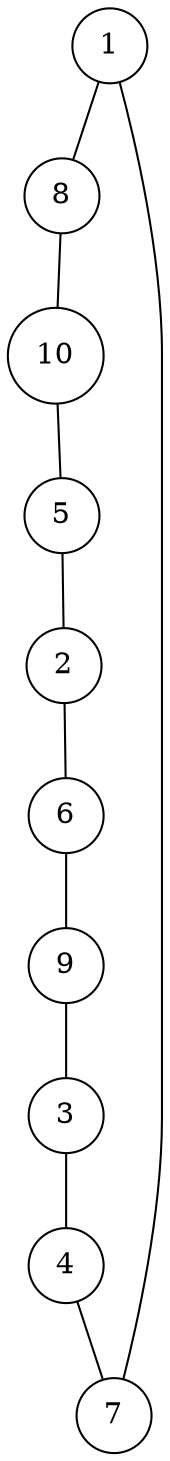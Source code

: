 graph random611090 {
	node [shape=circle fillcolor=white]
	1 [ pos = "4.722193,3.067017!"]
	2 [ pos = "1.838423,0.757752!"]
	3 [ pos = "1.086020,3.761087!"]
	4 [ pos = "2.208459,3.716336!"]
	5 [ pos = "3.298146,1.097999!"]
	6 [ pos = "0.420588,1.450664!"]
	7 [ pos = "3.042249,5.000000!"]
	8 [ pos = "2.739380,2.135874!"]
	9 [ pos = "0.012187,3.033374!"]
	10 [ pos = "2.812167,1.966938!"]

	1 -- 8
	2 -- 6
	3 -- 4
	4 -- 7
	5 -- 2
	6 -- 9
	7 -- 1
	8 -- 10
	9 -- 3
	10 -- 5
}